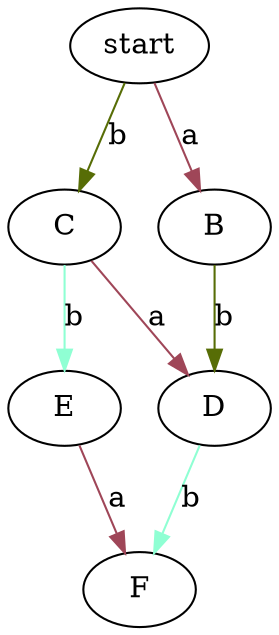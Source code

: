 digraph G {
	"start" -> "C" [label="b", color="#576D06"]
	"start" -> "B" [label="a", color="#9F4658"]
	"C" -> "E" [label="b", color="#8FFFD3"]
	"C" -> "D" [label="a", color="#9F4658"]
	"B" -> "D" [label="b", color="#576D06"]
	"E" -> "F" [label="a", color="#9F4658"]
	"D" -> "F" [label="b", color="#8FFFD3"]
} 
 /* 
	< D -a-> C / > B -b-> D
	< F -a-> E / < C -b-> start
	> D -b-> F / > C -a-> D
	> start -b-> C / < B -a-> start
	< D -b-> B / > E -a-> F
	< C -b-> start / < D -a-> C
	> B -b-> D / < B -a-> start
	< F -a-> E / > B -b-> D
	< D -b-> B / < D -a-> C
	> start -b-> C / > start -a-> B
	> start -a-> B / > D -b-> F
	> B -b-> D / > start -a-> B
	> start -b-> C / < F -a-> E
	> start -a-> B / < D -b-> B
	> C -a-> D / > C -b-> E
	< F -b-> D / > start -a-> B
	> C -a-> D / < C -b-> start
	> start -a-> B / > C -b-> E
	< F -b-> D / < F -a-> E
	> E -a-> F / > C -b-> E
	> start -a-> B / < C -b-> start
	> B -b-> D / > E -a-> F
	> C -a-> D / > B -b-> D
	> E -a-> F / < C -b-> start
	< B -a-> start / < E -b-> C
	< D -b-> B / > C -a-> D
	> start -b-> C / < D -a-> C
	< F -b-> D / > E -a-> F
	> C -b-> E / < B -a-> start
	> D -b-> F / > E -a-> F
	< E -b-> C / < F -a-> E
	> D -b-> F / < D -a-> C
	> C -a-> D / < E -b-> C
	< C -b-> start / < B -a-> start
	< F -a-> E / > D -b-> F
	> start -a-> B / < E -b-> C
	< D -a-> C / < F -b-> D
	> E -a-> F / < E -b-> C
	< B -a-> start / > D -b-> F
	> C -a-> D / > start -b-> C
	< E -b-> C / < D -a-> C
	< F -a-> E / < D -b-> B
	< B -a-> start / < D -b-> B
	> C -b-> E / < D -a-> C
	> E -a-> F / > start -b-> C
	< F -a-> E / > C -b-> E
	< F -b-> D / > C -a-> D
	< B -a-> start / < F -b-> D
*/